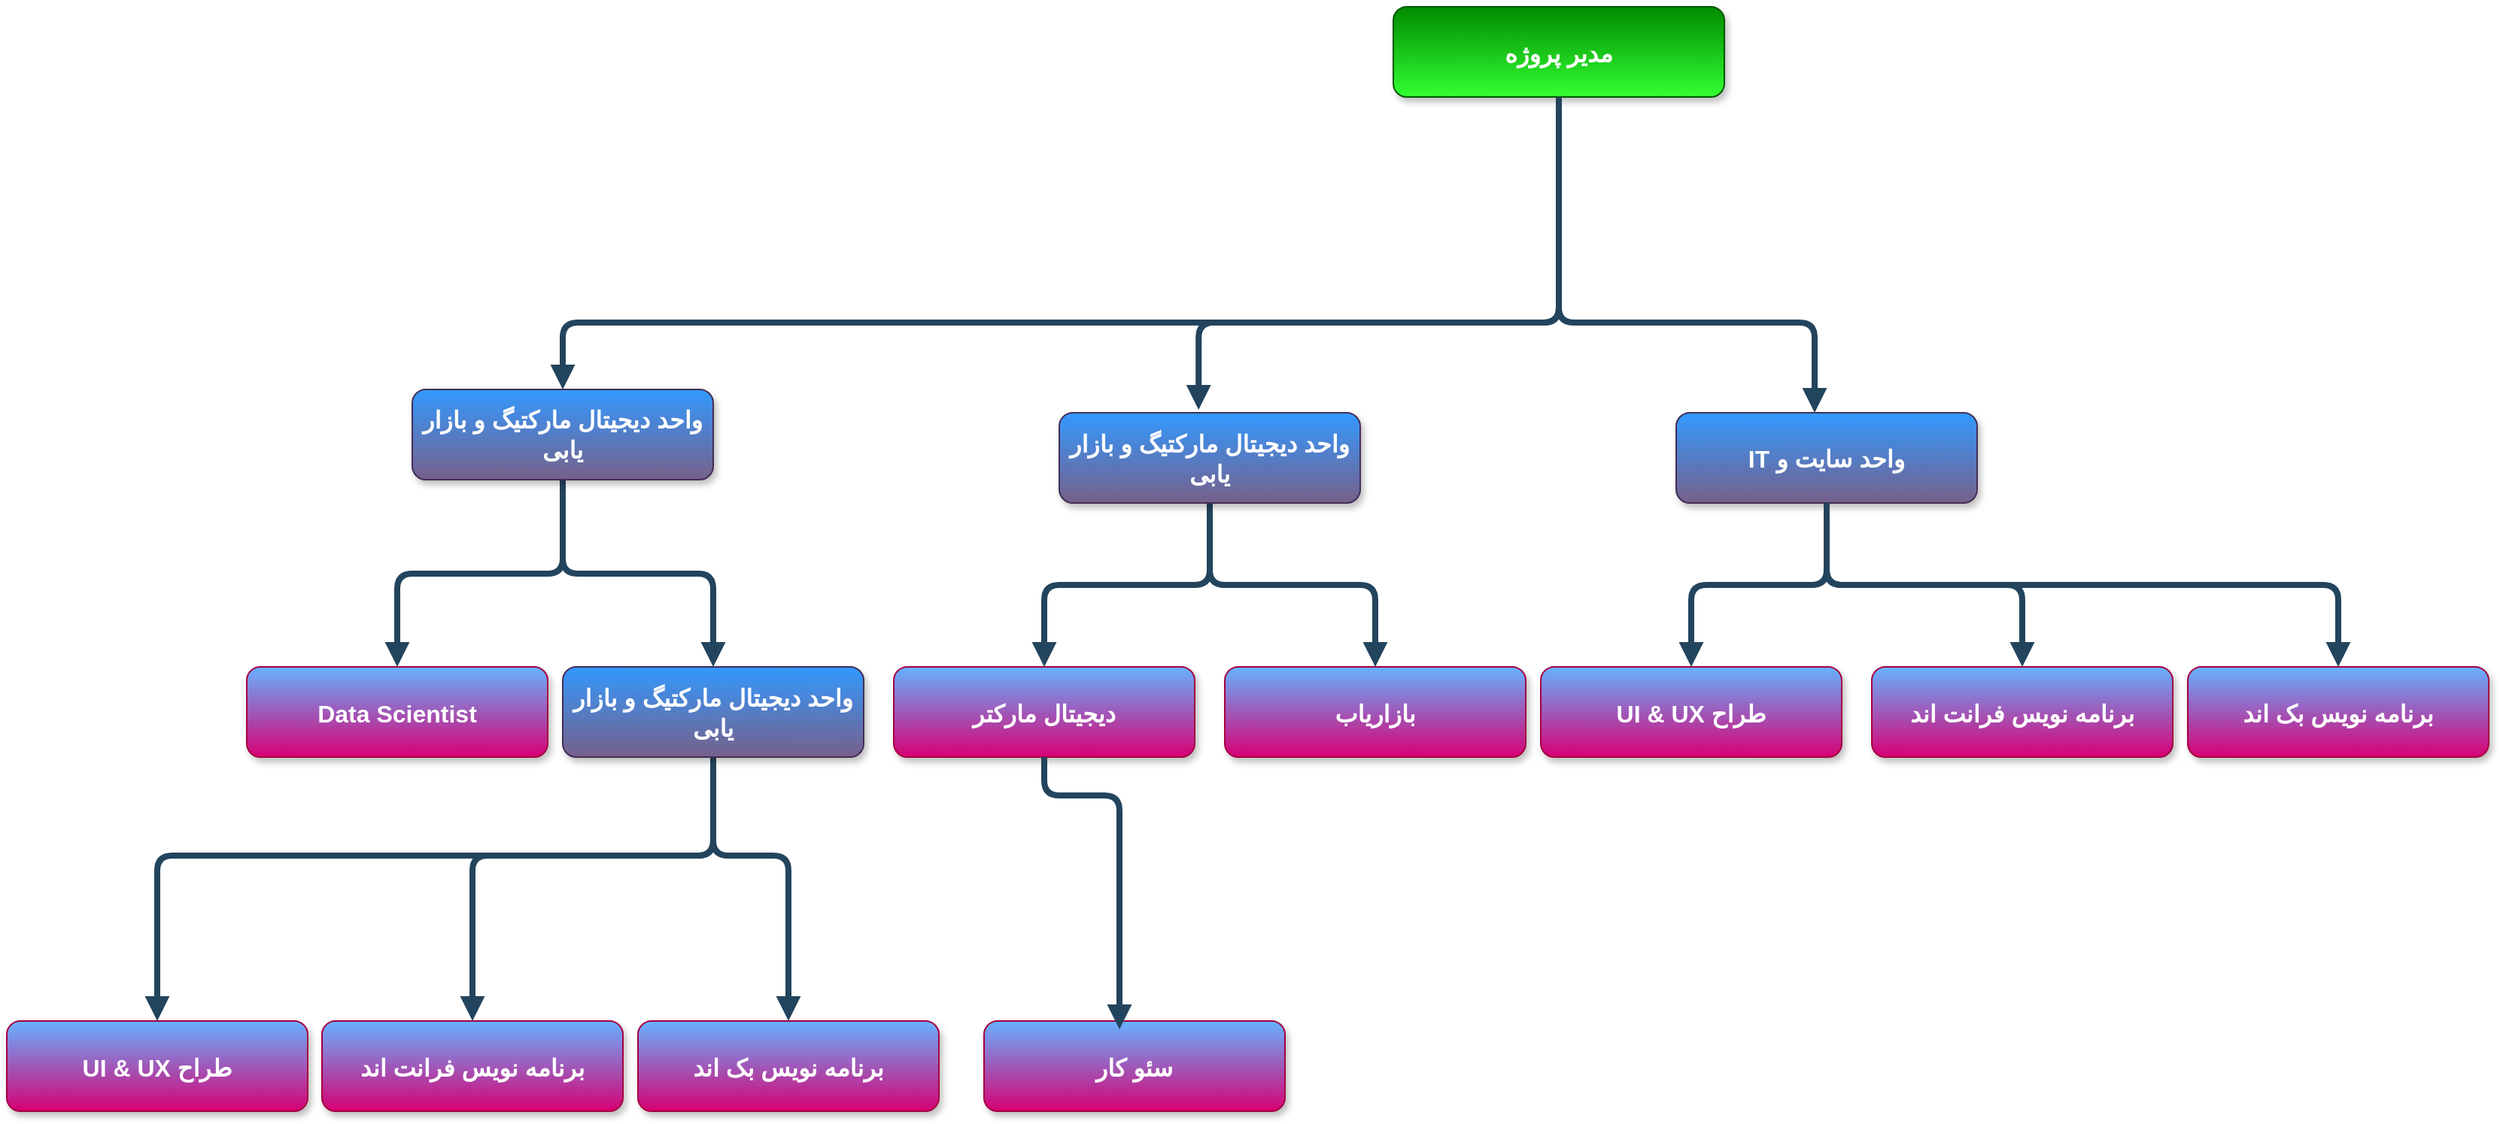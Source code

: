 <mxfile version="15.9.4" type="github">
  <diagram name="Page-1" id="97916047-d0de-89f5-080d-49f4d83e522f">
    <mxGraphModel dx="3175.5" dy="762" grid="1" gridSize="10" guides="1" tooltips="1" connect="1" arrows="1" fold="1" page="1" pageScale="1.5" pageWidth="1169" pageHeight="827" background="none" math="0" shadow="0">
      <root>
        <mxCell id="0" />
        <mxCell id="1" parent="0" />
        <mxCell id="3" value="مدیر پروژه" style="rounded=1;fillColor=#008a00;strokeColor=#005700;shadow=1;fontStyle=1;fontColor=#ffffff;fontSize=16;gradientColor=#33FF33;fontFamily=Helvetica;" parent="1" vertex="1">
          <mxGeometry x="662" y="345.5" width="220" height="60" as="geometry" />
        </mxCell>
        <mxCell id="14" value="دیجیتال مارکتر" style="rounded=1;fillColor=#d80073;strokeColor=#A50040;shadow=1;fontStyle=1;fontSize=16;gradientDirection=north;fontColor=#ffffff;gradientColor=#66B2FF;fontFamily=Helvetica;" parent="1" vertex="1">
          <mxGeometry x="330" y="784.5" width="200" height="60" as="geometry" />
        </mxCell>
        <mxCell id="18" value="IT واحد سایت و" style="rounded=1;fillColor=#76608a;strokeColor=#432D57;shadow=1;fontStyle=1;fontSize=16;whiteSpace=wrap;labelBackgroundColor=none;fontColor=#ffffff;gradientColor=#3399FF;gradientDirection=north;fontFamily=Helvetica;" parent="1" vertex="1">
          <mxGeometry x="850" y="615.5" width="200" height="60" as="geometry" />
        </mxCell>
        <mxCell id="19" value="UI &amp; UX طراح" style="rounded=1;fillColor=#d80073;strokeColor=#A50040;shadow=1;fontStyle=1;fontSize=16;gradientDirection=north;fontColor=#ffffff;gradientColor=#66B2FF;fontFamily=Helvetica;" parent="1" vertex="1">
          <mxGeometry x="760" y="784.5" width="200" height="60" as="geometry" />
        </mxCell>
        <mxCell id="34" value="" style="edgeStyle=elbowEdgeStyle;elbow=vertical;strokeWidth=4;endArrow=block;endFill=1;fontStyle=1;strokeColor=#23445D;entryX=0.5;entryY=0;entryDx=0;entryDy=0;fontFamily=Helvetica;fontSize=16;" parent="1" source="3" target="Ew4LN3JDZJLzcZ6TO89s-77" edge="1">
          <mxGeometry x="22" y="165.5" width="100" height="100" as="geometry">
            <mxPoint x="22" y="265.5" as="sourcePoint" />
            <mxPoint x="80" y="610" as="targetPoint" />
            <Array as="points">
              <mxPoint x="552" y="555.5" />
            </Array>
          </mxGeometry>
        </mxCell>
        <mxCell id="38" value="" style="edgeStyle=elbowEdgeStyle;elbow=vertical;strokeWidth=4;endArrow=block;endFill=1;fontStyle=1;strokeColor=#23445D;exitX=0.5;exitY=1;exitDx=0;exitDy=0;entryX=0.5;entryY=0;entryDx=0;entryDy=0;fontFamily=Helvetica;fontSize=16;" parent="1" source="Ew4LN3JDZJLzcZ6TO89s-77" target="Ew4LN3JDZJLzcZ6TO89s-78" edge="1">
          <mxGeometry x="62" y="165.5" width="100" height="100" as="geometry">
            <mxPoint x="80" y="670" as="sourcePoint" />
            <mxPoint x="212" y="784.5" as="targetPoint" />
          </mxGeometry>
        </mxCell>
        <mxCell id="42" value="" style="edgeStyle=elbowEdgeStyle;elbow=vertical;strokeWidth=4;endArrow=block;endFill=1;fontStyle=1;strokeColor=#23445D;exitX=0.5;exitY=1;exitDx=0;exitDy=0;fontFamily=Helvetica;fontSize=16;" parent="1" source="Ew4LN3JDZJLzcZ6TO89s-76" target="14" edge="1">
          <mxGeometry x="62" y="165.5" width="100" height="100" as="geometry">
            <mxPoint x="520" y="670" as="sourcePoint" />
            <mxPoint x="162" y="165.5" as="targetPoint" />
          </mxGeometry>
        </mxCell>
        <mxCell id="46" value="" style="edgeStyle=elbowEdgeStyle;elbow=vertical;strokeWidth=4;endArrow=block;endFill=1;fontStyle=1;strokeColor=#23445D;fontFamily=Helvetica;fontSize=16;" parent="1" source="18" target="19" edge="1">
          <mxGeometry x="72" y="165.5" width="100" height="100" as="geometry">
            <mxPoint x="72" y="265.5" as="sourcePoint" />
            <mxPoint x="172" y="165.5" as="targetPoint" />
          </mxGeometry>
        </mxCell>
        <mxCell id="54" value="" style="edgeStyle=elbowEdgeStyle;elbow=vertical;strokeWidth=4;endArrow=block;endFill=1;fontStyle=1;strokeColor=#23445D;entryX=0.463;entryY=-0.033;entryDx=0;entryDy=0;entryPerimeter=0;fontFamily=Helvetica;fontSize=16;" parent="1" source="3" target="Ew4LN3JDZJLzcZ6TO89s-76" edge="1">
          <mxGeometry x="22" y="165.5" width="100" height="100" as="geometry">
            <mxPoint x="22" y="265.5" as="sourcePoint" />
            <mxPoint x="520" y="610" as="targetPoint" />
            <Array as="points">
              <mxPoint x="652" y="555.5" />
            </Array>
          </mxGeometry>
        </mxCell>
        <mxCell id="55" value="" style="edgeStyle=elbowEdgeStyle;elbow=vertical;strokeWidth=4;endArrow=block;endFill=1;fontStyle=1;strokeColor=#23445D;fontFamily=Helvetica;fontSize=16;" parent="1" source="3" target="18" edge="1">
          <mxGeometry x="22" y="165.5" width="100" height="100" as="geometry">
            <mxPoint x="22" y="265.5" as="sourcePoint" />
            <mxPoint x="122" y="165.5" as="targetPoint" />
            <Array as="points">
              <mxPoint x="942" y="555.5" />
            </Array>
          </mxGeometry>
        </mxCell>
        <mxCell id="Ew4LN3JDZJLzcZ6TO89s-56" value="Data Scientist" style="rounded=1;fillColor=#d80073;strokeColor=#A50040;shadow=1;fontStyle=1;fontSize=16;gradientDirection=north;fontColor=#ffffff;gradientColor=#66B2FF;fontFamily=Helvetica;" vertex="1" parent="1">
          <mxGeometry x="-100" y="784.5" width="200" height="60" as="geometry" />
        </mxCell>
        <mxCell id="Ew4LN3JDZJLzcZ6TO89s-59" value="" style="edgeStyle=elbowEdgeStyle;elbow=vertical;strokeWidth=4;endArrow=block;endFill=1;fontStyle=1;strokeColor=#23445D;entryX=0.5;entryY=0;entryDx=0;entryDy=0;exitX=0.5;exitY=1;exitDx=0;exitDy=0;fontFamily=Helvetica;fontSize=16;" edge="1" parent="1" source="Ew4LN3JDZJLzcZ6TO89s-77" target="Ew4LN3JDZJLzcZ6TO89s-56">
          <mxGeometry x="72" y="175.5" width="100" height="100" as="geometry">
            <mxPoint x="80" y="670" as="sourcePoint" />
            <mxPoint x="180" y="790" as="targetPoint" />
          </mxGeometry>
        </mxCell>
        <mxCell id="Ew4LN3JDZJLzcZ6TO89s-60" value="بازاریاب" style="rounded=1;fillColor=#d80073;strokeColor=#A50040;shadow=1;fontStyle=1;fontSize=16;gradientDirection=north;fontColor=#ffffff;gradientColor=#66B2FF;fontFamily=Helvetica;" vertex="1" parent="1">
          <mxGeometry x="550" y="784.5" width="200" height="60" as="geometry" />
        </mxCell>
        <mxCell id="Ew4LN3JDZJLzcZ6TO89s-61" value="" style="edgeStyle=elbowEdgeStyle;elbow=vertical;strokeWidth=4;endArrow=block;endFill=1;fontStyle=1;strokeColor=#23445D;exitX=0.5;exitY=1;exitDx=0;exitDy=0;fontFamily=Helvetica;fontSize=16;" edge="1" parent="1" target="Ew4LN3JDZJLzcZ6TO89s-60" source="Ew4LN3JDZJLzcZ6TO89s-76">
          <mxGeometry x="180" y="290" width="100" height="100" as="geometry">
            <mxPoint x="520" y="670" as="sourcePoint" />
            <mxPoint x="280" y="290" as="targetPoint" />
          </mxGeometry>
        </mxCell>
        <mxCell id="Ew4LN3JDZJLzcZ6TO89s-62" value="سئو کار" style="rounded=1;fillColor=#d80073;strokeColor=#A50040;shadow=1;fontStyle=1;fontSize=16;gradientDirection=north;fontColor=#ffffff;gradientColor=#66B2FF;fontFamily=Helvetica;" vertex="1" parent="1">
          <mxGeometry x="390" y="1020" width="200" height="60" as="geometry" />
        </mxCell>
        <mxCell id="Ew4LN3JDZJLzcZ6TO89s-63" value="" style="edgeStyle=elbowEdgeStyle;elbow=vertical;strokeWidth=4;endArrow=block;endFill=1;fontStyle=1;strokeColor=#23445D;entryX=0.45;entryY=0.092;entryDx=0;entryDy=0;entryPerimeter=0;exitX=0.5;exitY=1;exitDx=0;exitDy=0;fontFamily=Helvetica;fontSize=16;" edge="1" parent="1" target="Ew4LN3JDZJLzcZ6TO89s-62" source="14">
          <mxGeometry x="-18" y="335.5" width="100" height="100" as="geometry">
            <mxPoint x="440" y="840" as="sourcePoint" />
            <mxPoint x="82" y="335.5" as="targetPoint" />
            <Array as="points">
              <mxPoint x="440" y="870" />
            </Array>
          </mxGeometry>
        </mxCell>
        <mxCell id="Ew4LN3JDZJLzcZ6TO89s-64" value="برنامه نویس فرانت اند" style="rounded=1;fillColor=#d80073;strokeColor=#A50040;shadow=1;fontStyle=1;fontSize=16;gradientDirection=north;fontColor=#ffffff;gradientColor=#66B2FF;fontFamily=Helvetica;" vertex="1" parent="1">
          <mxGeometry x="-50" y="1020" width="200" height="60" as="geometry" />
        </mxCell>
        <mxCell id="Ew4LN3JDZJLzcZ6TO89s-67" value="" style="edgeStyle=elbowEdgeStyle;elbow=vertical;strokeWidth=4;endArrow=block;endFill=1;fontStyle=1;strokeColor=#23445D;entryX=0.5;entryY=0;entryDx=0;entryDy=0;exitX=0.5;exitY=1;exitDx=0;exitDy=0;fontFamily=Helvetica;fontSize=16;" edge="1" parent="1" source="Ew4LN3JDZJLzcZ6TO89s-78" target="Ew4LN3JDZJLzcZ6TO89s-64">
          <mxGeometry x="-598" y="254.5" width="100" height="100" as="geometry">
            <mxPoint x="210" y="844.5" as="sourcePoint" />
            <mxPoint x="230" y="899" as="targetPoint" />
            <Array as="points">
              <mxPoint x="100" y="910" />
              <mxPoint x="90" y="910" />
              <mxPoint x="210" y="875" />
            </Array>
          </mxGeometry>
        </mxCell>
        <mxCell id="Ew4LN3JDZJLzcZ6TO89s-68" value="برنامه نویس بک اند" style="rounded=1;fillColor=#d80073;strokeColor=#A50040;shadow=1;fontStyle=1;fontSize=16;gradientDirection=north;fontColor=#ffffff;gradientColor=#66B2FF;fontFamily=Helvetica;" vertex="1" parent="1">
          <mxGeometry x="160" y="1020" width="200" height="60" as="geometry" />
        </mxCell>
        <mxCell id="Ew4LN3JDZJLzcZ6TO89s-69" value="" style="edgeStyle=elbowEdgeStyle;elbow=vertical;strokeWidth=4;endArrow=block;endFill=1;fontStyle=1;strokeColor=#23445D;entryX=0.5;entryY=0;entryDx=0;entryDy=0;exitX=0.5;exitY=1;exitDx=0;exitDy=0;fontFamily=Helvetica;fontSize=16;" edge="1" parent="1" target="Ew4LN3JDZJLzcZ6TO89s-68" source="Ew4LN3JDZJLzcZ6TO89s-78">
          <mxGeometry x="-506" y="320" width="100" height="100" as="geometry">
            <mxPoint x="212" y="844.5" as="sourcePoint" />
            <mxPoint x="322" y="964.5" as="targetPoint" />
            <Array as="points">
              <mxPoint x="260" y="910" />
              <mxPoint x="302" y="940.5" />
            </Array>
          </mxGeometry>
        </mxCell>
        <mxCell id="Ew4LN3JDZJLzcZ6TO89s-70" value="برنامه نویس فرانت اند" style="rounded=1;fillColor=#d80073;strokeColor=#A50040;shadow=1;fontStyle=1;fontSize=16;gradientDirection=north;fontColor=#ffffff;gradientColor=#66B2FF;fontFamily=Helvetica;" vertex="1" parent="1">
          <mxGeometry x="980" y="784.5" width="200" height="60" as="geometry" />
        </mxCell>
        <mxCell id="Ew4LN3JDZJLzcZ6TO89s-71" value="" style="edgeStyle=elbowEdgeStyle;elbow=vertical;strokeWidth=4;endArrow=block;endFill=1;fontStyle=1;strokeColor=#23445D;entryX=0.5;entryY=0;entryDx=0;entryDy=0;exitX=0.5;exitY=1;exitDx=0;exitDy=0;fontFamily=Helvetica;fontSize=16;" edge="1" parent="1" source="18" target="Ew4LN3JDZJLzcZ6TO89s-70">
          <mxGeometry x="132" y="80" width="100" height="100" as="geometry">
            <mxPoint x="940" y="670" as="sourcePoint" />
            <mxPoint x="960" y="724.5" as="targetPoint" />
            <Array as="points">
              <mxPoint x="1060" y="730" />
              <mxPoint x="940" y="700.5" />
            </Array>
          </mxGeometry>
        </mxCell>
        <mxCell id="Ew4LN3JDZJLzcZ6TO89s-72" value="UI &amp; UX طراح" style="rounded=1;fillColor=#d80073;strokeColor=#A50040;shadow=1;fontStyle=1;fontSize=16;gradientDirection=north;fontColor=#ffffff;gradientColor=#66B2FF;fontFamily=Helvetica;" vertex="1" parent="1">
          <mxGeometry x="-259.5" y="1020" width="200" height="60" as="geometry" />
        </mxCell>
        <mxCell id="Ew4LN3JDZJLzcZ6TO89s-73" value="" style="edgeStyle=elbowEdgeStyle;elbow=vertical;strokeWidth=4;endArrow=block;endFill=1;fontStyle=1;strokeColor=#23445D;entryX=0.5;entryY=0;entryDx=0;entryDy=0;exitX=0.5;exitY=1;exitDx=0;exitDy=0;fontFamily=Helvetica;fontSize=16;" edge="1" parent="1" target="Ew4LN3JDZJLzcZ6TO89s-72" source="Ew4LN3JDZJLzcZ6TO89s-78">
          <mxGeometry x="-807.5" y="254.5" width="100" height="100" as="geometry">
            <mxPoint x="210" y="845" as="sourcePoint" />
            <mxPoint x="20.5" y="899" as="targetPoint" />
            <Array as="points">
              <mxPoint x="-109.5" y="910" />
              <mxPoint x="-119.5" y="910" />
              <mxPoint x="0.5" y="875" />
            </Array>
          </mxGeometry>
        </mxCell>
        <mxCell id="Ew4LN3JDZJLzcZ6TO89s-74" value="برنامه نویس بک اند" style="rounded=1;fillColor=#d80073;strokeColor=#A50040;shadow=1;fontStyle=1;fontSize=16;gradientDirection=north;fontColor=#ffffff;gradientColor=#66B2FF;fontFamily=Helvetica;" vertex="1" parent="1">
          <mxGeometry x="1190" y="784.5" width="200" height="60" as="geometry" />
        </mxCell>
        <mxCell id="Ew4LN3JDZJLzcZ6TO89s-75" value="" style="edgeStyle=elbowEdgeStyle;elbow=vertical;strokeWidth=4;endArrow=block;endFill=1;fontStyle=1;strokeColor=#23445D;entryX=0.5;entryY=0;entryDx=0;entryDy=0;exitX=0.5;exitY=1;exitDx=0;exitDy=0;fontFamily=Helvetica;fontSize=16;" edge="1" parent="1" target="Ew4LN3JDZJLzcZ6TO89s-74" source="18">
          <mxGeometry x="242" y="280" width="100" height="100" as="geometry">
            <mxPoint x="940" y="670" as="sourcePoint" />
            <mxPoint x="1070" y="924.5" as="targetPoint" />
            <Array as="points">
              <mxPoint x="1180" y="730" />
              <mxPoint x="1050" y="900.5" />
            </Array>
          </mxGeometry>
        </mxCell>
        <mxCell id="Ew4LN3JDZJLzcZ6TO89s-76" value="واحد دیجیتال مارکتیگ و بازار یابی" style="rounded=1;fillColor=#76608a;strokeColor=#432D57;shadow=1;fontStyle=1;fontSize=16;whiteSpace=wrap;labelBackgroundColor=none;fontColor=#ffffff;gradientColor=#3399FF;gradientDirection=north;fontFamily=Helvetica;" vertex="1" parent="1">
          <mxGeometry x="440" y="615.5" width="200" height="60" as="geometry" />
        </mxCell>
        <mxCell id="Ew4LN3JDZJLzcZ6TO89s-77" value="واحد دیجیتال مارکتیگ و بازار یابی" style="rounded=1;fillColor=#76608a;strokeColor=#432D57;shadow=1;fontStyle=1;fontSize=16;whiteSpace=wrap;labelBackgroundColor=none;fontColor=#ffffff;gradientColor=#3399FF;gradientDirection=north;fontFamily=Helvetica;" vertex="1" parent="1">
          <mxGeometry x="10" y="600" width="200" height="60" as="geometry" />
        </mxCell>
        <mxCell id="Ew4LN3JDZJLzcZ6TO89s-78" value="واحد دیجیتال مارکتیگ و بازار یابی" style="rounded=1;fillColor=#76608a;strokeColor=#432D57;shadow=1;fontStyle=1;fontSize=16;whiteSpace=wrap;labelBackgroundColor=none;fontColor=#ffffff;gradientColor=#3399FF;gradientDirection=north;fontFamily=Helvetica;" vertex="1" parent="1">
          <mxGeometry x="110" y="784.5" width="200" height="60" as="geometry" />
        </mxCell>
      </root>
    </mxGraphModel>
  </diagram>
</mxfile>
